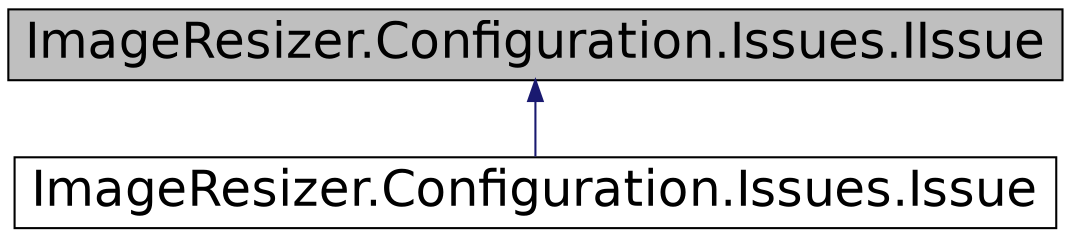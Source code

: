 digraph G
{
  edge [fontname="Helvetica",fontsize="24",labelfontname="Helvetica",labelfontsize="24"];
  node [fontname="Helvetica",fontsize="24",shape=record];
  Node1 [label="ImageResizer.Configuration.Issues.IIssue",height=0.2,width=0.4,color="black", fillcolor="grey75", style="filled" fontcolor="black"];
  Node1 -> Node2 [dir="back",color="midnightblue",fontsize="24",style="solid",fontname="Helvetica"];
  Node2 [label="ImageResizer.Configuration.Issues.Issue",height=0.2,width=0.4,color="black", fillcolor="white", style="filled",URL="$class_image_resizer_1_1_configuration_1_1_issues_1_1_issue.html"];
}
